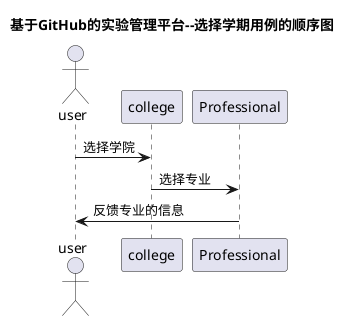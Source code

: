 @startuml
title 基于GitHub的实验管理平台--选择学期用例的顺序图
actor user
user -> college:选择学院
college->Professional:选择专业
Professional->user:反馈专业的信息
@enduml
